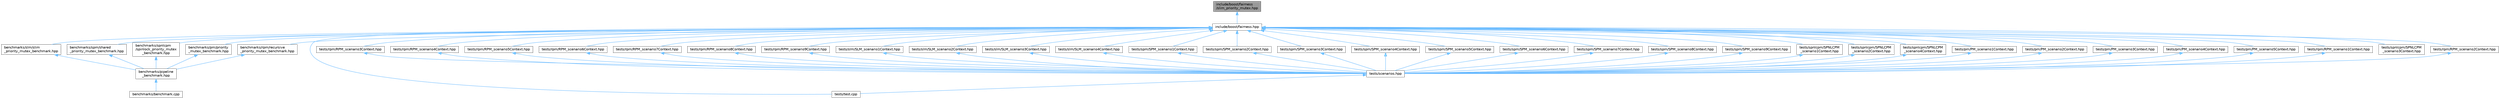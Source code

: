 digraph "include/boost/fairness/slim_priority_mutex.hpp"
{
 // LATEX_PDF_SIZE
  bgcolor="transparent";
  edge [fontname=Helvetica,fontsize=10,labelfontname=Helvetica,labelfontsize=10];
  node [fontname=Helvetica,fontsize=10,shape=box,height=0.2,width=0.4];
  Node1 [id="Node000001",label="include/boost/fairness\l/slim_priority_mutex.hpp",height=0.2,width=0.4,color="gray40", fillcolor="grey60", style="filled", fontcolor="black",tooltip="This file contains the implementation of the slim_priority_mutex."];
  Node1 -> Node2 [id="edge1_Node000001_Node000002",dir="back",color="steelblue1",style="solid",tooltip=" "];
  Node2 [id="Node000002",label="include/boost/fairness.hpp",height=0.2,width=0.4,color="grey40", fillcolor="white", style="filled",URL="$fairness_8hpp.html",tooltip="This file contains the all the includes required by the library."];
  Node2 -> Node3 [id="edge2_Node000002_Node000003",dir="back",color="steelblue1",style="solid",tooltip=" "];
  Node3 [id="Node000003",label="benchmarks/pm/priority\l_mutex_benchmark.hpp",height=0.2,width=0.4,color="grey40", fillcolor="white", style="filled",URL="$priority__mutex__benchmark_8hpp.html",tooltip="Alias priority_mutex_benchmark."];
  Node3 -> Node4 [id="edge3_Node000003_Node000004",dir="back",color="steelblue1",style="solid",tooltip=" "];
  Node4 [id="Node000004",label="benchmarks/pipeline\l_benchmark.hpp",height=0.2,width=0.4,color="grey40", fillcolor="white", style="filled",URL="$pipeline__benchmark_8hpp.html",tooltip="Alias pipeline_benchmark."];
  Node4 -> Node5 [id="edge4_Node000004_Node000005",dir="back",color="steelblue1",style="solid",tooltip=" "];
  Node5 [id="Node000005",label="benchmarks/benchmark.cpp",height=0.2,width=0.4,color="grey40", fillcolor="white", style="filled",URL="$benchmark_8cpp.html",tooltip="Alias benchmark."];
  Node2 -> Node6 [id="edge5_Node000002_Node000006",dir="back",color="steelblue1",style="solid",tooltip=" "];
  Node6 [id="Node000006",label="benchmarks/rpm/recursive\l_priority_mutex_benchmark.hpp",height=0.2,width=0.4,color="grey40", fillcolor="white", style="filled",URL="$recursive__priority__mutex__benchmark_8hpp.html",tooltip="Alias recursive_priority_mutex_benchmark."];
  Node6 -> Node4 [id="edge6_Node000006_Node000004",dir="back",color="steelblue1",style="solid",tooltip=" "];
  Node2 -> Node7 [id="edge7_Node000002_Node000007",dir="back",color="steelblue1",style="solid",tooltip=" "];
  Node7 [id="Node000007",label="benchmarks/slm/slim\l_priority_mutex_benchmark.hpp",height=0.2,width=0.4,color="grey40", fillcolor="white", style="filled",URL="$slim__priority__mutex__benchmark_8hpp.html",tooltip="Alias slim_priority_mutex_benchmark."];
  Node7 -> Node4 [id="edge8_Node000007_Node000004",dir="back",color="steelblue1",style="solid",tooltip=" "];
  Node2 -> Node8 [id="edge9_Node000002_Node000008",dir="back",color="steelblue1",style="solid",tooltip=" "];
  Node8 [id="Node000008",label="benchmarks/spm/shared\l_priority_mutex_benchmark.hpp",height=0.2,width=0.4,color="grey40", fillcolor="white", style="filled",URL="$shared__priority__mutex__benchmark_8hpp.html",tooltip="Alias shared_priority_mutex_benchmark."];
  Node8 -> Node4 [id="edge10_Node000008_Node000004",dir="back",color="steelblue1",style="solid",tooltip=" "];
  Node2 -> Node9 [id="edge11_Node000002_Node000009",dir="back",color="steelblue1",style="solid",tooltip=" "];
  Node9 [id="Node000009",label="benchmarks/spnlcpm\l/spinlock_priority_mutex\l_benchmark.hpp",height=0.2,width=0.4,color="grey40", fillcolor="white", style="filled",URL="$spinlock__priority__mutex__benchmark_8hpp.html",tooltip="Alias spinlock_priority_mutex_benchmark."];
  Node9 -> Node4 [id="edge12_Node000009_Node000004",dir="back",color="steelblue1",style="solid",tooltip=" "];
  Node2 -> Node10 [id="edge13_Node000002_Node000010",dir="back",color="steelblue1",style="solid",tooltip=" "];
  Node10 [id="Node000010",label="tests/pm/PM_scenario1Context.hpp",height=0.2,width=0.4,color="grey40", fillcolor="white", style="filled",URL="$_p_m__scenario1_context_8hpp.html",tooltip="Alias PM_scenario1Context."];
  Node10 -> Node11 [id="edge14_Node000010_Node000011",dir="back",color="steelblue1",style="solid",tooltip=" "];
  Node11 [id="Node000011",label="tests/scenarios.hpp",height=0.2,width=0.4,color="grey40", fillcolor="white", style="filled",URL="$scenarios_8hpp.html",tooltip="Alias scenarios."];
  Node11 -> Node12 [id="edge15_Node000011_Node000012",dir="back",color="steelblue1",style="solid",tooltip=" "];
  Node12 [id="Node000012",label="tests/test.cpp",height=0.2,width=0.4,color="grey40", fillcolor="white", style="filled",URL="$test_8cpp.html",tooltip="Alias test."];
  Node2 -> Node13 [id="edge16_Node000002_Node000013",dir="back",color="steelblue1",style="solid",tooltip=" "];
  Node13 [id="Node000013",label="tests/pm/PM_scenario2Context.hpp",height=0.2,width=0.4,color="grey40", fillcolor="white", style="filled",URL="$_p_m__scenario2_context_8hpp.html",tooltip="Alias PM_scenario2Context."];
  Node13 -> Node11 [id="edge17_Node000013_Node000011",dir="back",color="steelblue1",style="solid",tooltip=" "];
  Node2 -> Node14 [id="edge18_Node000002_Node000014",dir="back",color="steelblue1",style="solid",tooltip=" "];
  Node14 [id="Node000014",label="tests/pm/PM_scenario3Context.hpp",height=0.2,width=0.4,color="grey40", fillcolor="white", style="filled",URL="$_p_m__scenario3_context_8hpp.html",tooltip="Alias PM_scenario3Context."];
  Node14 -> Node11 [id="edge19_Node000014_Node000011",dir="back",color="steelblue1",style="solid",tooltip=" "];
  Node2 -> Node15 [id="edge20_Node000002_Node000015",dir="back",color="steelblue1",style="solid",tooltip=" "];
  Node15 [id="Node000015",label="tests/pm/PM_scenario4Context.hpp",height=0.2,width=0.4,color="grey40", fillcolor="white", style="filled",URL="$_p_m__scenario4_context_8hpp.html",tooltip="Alias PM_scenario4Context."];
  Node15 -> Node11 [id="edge21_Node000015_Node000011",dir="back",color="steelblue1",style="solid",tooltip=" "];
  Node2 -> Node16 [id="edge22_Node000002_Node000016",dir="back",color="steelblue1",style="solid",tooltip=" "];
  Node16 [id="Node000016",label="tests/pm/PM_scenario5Context.hpp",height=0.2,width=0.4,color="grey40", fillcolor="white", style="filled",URL="$_p_m__scenario5_context_8hpp.html",tooltip="Alias PM_scenario5Context."];
  Node16 -> Node11 [id="edge23_Node000016_Node000011",dir="back",color="steelblue1",style="solid",tooltip=" "];
  Node2 -> Node17 [id="edge24_Node000002_Node000017",dir="back",color="steelblue1",style="solid",tooltip=" "];
  Node17 [id="Node000017",label="tests/rpm/RPM_scenario1Context.hpp",height=0.2,width=0.4,color="grey40", fillcolor="white", style="filled",URL="$_r_p_m__scenario1_context_8hpp.html",tooltip="Alias RPM_scenario1Context."];
  Node17 -> Node11 [id="edge25_Node000017_Node000011",dir="back",color="steelblue1",style="solid",tooltip=" "];
  Node2 -> Node18 [id="edge26_Node000002_Node000018",dir="back",color="steelblue1",style="solid",tooltip=" "];
  Node18 [id="Node000018",label="tests/rpm/RPM_scenario2Context.hpp",height=0.2,width=0.4,color="grey40", fillcolor="white", style="filled",URL="$_r_p_m__scenario2_context_8hpp.html",tooltip="Alias RPM_scenario2Context."];
  Node18 -> Node11 [id="edge27_Node000018_Node000011",dir="back",color="steelblue1",style="solid",tooltip=" "];
  Node2 -> Node19 [id="edge28_Node000002_Node000019",dir="back",color="steelblue1",style="solid",tooltip=" "];
  Node19 [id="Node000019",label="tests/rpm/RPM_scenario3Context.hpp",height=0.2,width=0.4,color="grey40", fillcolor="white", style="filled",URL="$_r_p_m__scenario3_context_8hpp.html",tooltip="Alias RPM_scenario3Context."];
  Node19 -> Node11 [id="edge29_Node000019_Node000011",dir="back",color="steelblue1",style="solid",tooltip=" "];
  Node2 -> Node20 [id="edge30_Node000002_Node000020",dir="back",color="steelblue1",style="solid",tooltip=" "];
  Node20 [id="Node000020",label="tests/rpm/RPM_scenario4Context.hpp",height=0.2,width=0.4,color="grey40", fillcolor="white", style="filled",URL="$_r_p_m__scenario4_context_8hpp.html",tooltip="Alias RPM_scenario4Context."];
  Node20 -> Node11 [id="edge31_Node000020_Node000011",dir="back",color="steelblue1",style="solid",tooltip=" "];
  Node2 -> Node21 [id="edge32_Node000002_Node000021",dir="back",color="steelblue1",style="solid",tooltip=" "];
  Node21 [id="Node000021",label="tests/rpm/RPM_scenario5Context.hpp",height=0.2,width=0.4,color="grey40", fillcolor="white", style="filled",URL="$_r_p_m__scenario5_context_8hpp.html",tooltip="Alias RPM_scenario5Context."];
  Node21 -> Node11 [id="edge33_Node000021_Node000011",dir="back",color="steelblue1",style="solid",tooltip=" "];
  Node2 -> Node22 [id="edge34_Node000002_Node000022",dir="back",color="steelblue1",style="solid",tooltip=" "];
  Node22 [id="Node000022",label="tests/rpm/RPM_scenario6Context.hpp",height=0.2,width=0.4,color="grey40", fillcolor="white", style="filled",URL="$_r_p_m__scenario6_context_8hpp.html",tooltip="Alias RPM_scenario6Context."];
  Node22 -> Node11 [id="edge35_Node000022_Node000011",dir="back",color="steelblue1",style="solid",tooltip=" "];
  Node2 -> Node23 [id="edge36_Node000002_Node000023",dir="back",color="steelblue1",style="solid",tooltip=" "];
  Node23 [id="Node000023",label="tests/rpm/RPM_scenario7Context.hpp",height=0.2,width=0.4,color="grey40", fillcolor="white", style="filled",URL="$_r_p_m__scenario7_context_8hpp.html",tooltip="Alias RPM_scenario7Context."];
  Node23 -> Node11 [id="edge37_Node000023_Node000011",dir="back",color="steelblue1",style="solid",tooltip=" "];
  Node2 -> Node24 [id="edge38_Node000002_Node000024",dir="back",color="steelblue1",style="solid",tooltip=" "];
  Node24 [id="Node000024",label="tests/rpm/RPM_scenario8Context.hpp",height=0.2,width=0.4,color="grey40", fillcolor="white", style="filled",URL="$_r_p_m__scenario8_context_8hpp.html",tooltip="Alias RPM_scenario8Context."];
  Node24 -> Node11 [id="edge39_Node000024_Node000011",dir="back",color="steelblue1",style="solid",tooltip=" "];
  Node2 -> Node25 [id="edge40_Node000002_Node000025",dir="back",color="steelblue1",style="solid",tooltip=" "];
  Node25 [id="Node000025",label="tests/rpm/RPM_scenario9Context.hpp",height=0.2,width=0.4,color="grey40", fillcolor="white", style="filled",URL="$_r_p_m__scenario9_context_8hpp.html",tooltip="Alias RPM_scenario9Context."];
  Node25 -> Node11 [id="edge41_Node000025_Node000011",dir="back",color="steelblue1",style="solid",tooltip=" "];
  Node2 -> Node26 [id="edge42_Node000002_Node000026",dir="back",color="steelblue1",style="solid",tooltip=" "];
  Node26 [id="Node000026",label="tests/slm/SLM_scenario1Context.hpp",height=0.2,width=0.4,color="grey40", fillcolor="white", style="filled",URL="$_s_l_m__scenario1_context_8hpp.html",tooltip="Alias SLM_scenario1Context."];
  Node26 -> Node11 [id="edge43_Node000026_Node000011",dir="back",color="steelblue1",style="solid",tooltip=" "];
  Node2 -> Node27 [id="edge44_Node000002_Node000027",dir="back",color="steelblue1",style="solid",tooltip=" "];
  Node27 [id="Node000027",label="tests/slm/SLM_scenario2Context.hpp",height=0.2,width=0.4,color="grey40", fillcolor="white", style="filled",URL="$_s_l_m__scenario2_context_8hpp.html",tooltip="Alias SLM_scenario2Context."];
  Node27 -> Node11 [id="edge45_Node000027_Node000011",dir="back",color="steelblue1",style="solid",tooltip=" "];
  Node2 -> Node28 [id="edge46_Node000002_Node000028",dir="back",color="steelblue1",style="solid",tooltip=" "];
  Node28 [id="Node000028",label="tests/slm/SLM_scenario3Context.hpp",height=0.2,width=0.4,color="grey40", fillcolor="white", style="filled",URL="$_s_l_m__scenario3_context_8hpp.html",tooltip="Alias SLM_scenario3Context."];
  Node28 -> Node11 [id="edge47_Node000028_Node000011",dir="back",color="steelblue1",style="solid",tooltip=" "];
  Node2 -> Node29 [id="edge48_Node000002_Node000029",dir="back",color="steelblue1",style="solid",tooltip=" "];
  Node29 [id="Node000029",label="tests/slm/SLM_scenario4Context.hpp",height=0.2,width=0.4,color="grey40", fillcolor="white", style="filled",URL="$_s_l_m__scenario4_context_8hpp.html",tooltip="Alias SLM_scenario4Context."];
  Node29 -> Node11 [id="edge49_Node000029_Node000011",dir="back",color="steelblue1",style="solid",tooltip=" "];
  Node2 -> Node30 [id="edge50_Node000002_Node000030",dir="back",color="steelblue1",style="solid",tooltip=" "];
  Node30 [id="Node000030",label="tests/spm/SPM_scenario1Context.hpp",height=0.2,width=0.4,color="grey40", fillcolor="white", style="filled",URL="$_s_p_m__scenario1_context_8hpp.html",tooltip="Alias SPM_scenario1Context."];
  Node30 -> Node11 [id="edge51_Node000030_Node000011",dir="back",color="steelblue1",style="solid",tooltip=" "];
  Node2 -> Node31 [id="edge52_Node000002_Node000031",dir="back",color="steelblue1",style="solid",tooltip=" "];
  Node31 [id="Node000031",label="tests/spm/SPM_scenario2Context.hpp",height=0.2,width=0.4,color="grey40", fillcolor="white", style="filled",URL="$_s_p_m__scenario2_context_8hpp.html",tooltip="Alias SPM_scenario2Context."];
  Node31 -> Node11 [id="edge53_Node000031_Node000011",dir="back",color="steelblue1",style="solid",tooltip=" "];
  Node2 -> Node32 [id="edge54_Node000002_Node000032",dir="back",color="steelblue1",style="solid",tooltip=" "];
  Node32 [id="Node000032",label="tests/spm/SPM_scenario3Context.hpp",height=0.2,width=0.4,color="grey40", fillcolor="white", style="filled",URL="$_s_p_m__scenario3_context_8hpp.html",tooltip="Alias SPM_scenario3Context."];
  Node32 -> Node11 [id="edge55_Node000032_Node000011",dir="back",color="steelblue1",style="solid",tooltip=" "];
  Node2 -> Node33 [id="edge56_Node000002_Node000033",dir="back",color="steelblue1",style="solid",tooltip=" "];
  Node33 [id="Node000033",label="tests/spm/SPM_scenario4Context.hpp",height=0.2,width=0.4,color="grey40", fillcolor="white", style="filled",URL="$_s_p_m__scenario4_context_8hpp.html",tooltip="Alias SPM_scenario4Context."];
  Node33 -> Node11 [id="edge57_Node000033_Node000011",dir="back",color="steelblue1",style="solid",tooltip=" "];
  Node2 -> Node34 [id="edge58_Node000002_Node000034",dir="back",color="steelblue1",style="solid",tooltip=" "];
  Node34 [id="Node000034",label="tests/spm/SPM_scenario5Context.hpp",height=0.2,width=0.4,color="grey40", fillcolor="white", style="filled",URL="$_s_p_m__scenario5_context_8hpp.html",tooltip="Alias SPM_scenario5Context."];
  Node34 -> Node11 [id="edge59_Node000034_Node000011",dir="back",color="steelblue1",style="solid",tooltip=" "];
  Node2 -> Node35 [id="edge60_Node000002_Node000035",dir="back",color="steelblue1",style="solid",tooltip=" "];
  Node35 [id="Node000035",label="tests/spm/SPM_scenario6Context.hpp",height=0.2,width=0.4,color="grey40", fillcolor="white", style="filled",URL="$_s_p_m__scenario6_context_8hpp.html",tooltip="Alias SPM_scenario6Context."];
  Node35 -> Node11 [id="edge61_Node000035_Node000011",dir="back",color="steelblue1",style="solid",tooltip=" "];
  Node2 -> Node36 [id="edge62_Node000002_Node000036",dir="back",color="steelblue1",style="solid",tooltip=" "];
  Node36 [id="Node000036",label="tests/spm/SPM_scenario7Context.hpp",height=0.2,width=0.4,color="grey40", fillcolor="white", style="filled",URL="$_s_p_m__scenario7_context_8hpp.html",tooltip="Alias SPM_scenario7Context."];
  Node36 -> Node11 [id="edge63_Node000036_Node000011",dir="back",color="steelblue1",style="solid",tooltip=" "];
  Node2 -> Node37 [id="edge64_Node000002_Node000037",dir="back",color="steelblue1",style="solid",tooltip=" "];
  Node37 [id="Node000037",label="tests/spm/SPM_scenario8Context.hpp",height=0.2,width=0.4,color="grey40", fillcolor="white", style="filled",URL="$_s_p_m__scenario8_context_8hpp.html",tooltip="Alias SPM_scenario8Context."];
  Node37 -> Node11 [id="edge65_Node000037_Node000011",dir="back",color="steelblue1",style="solid",tooltip=" "];
  Node2 -> Node38 [id="edge66_Node000002_Node000038",dir="back",color="steelblue1",style="solid",tooltip=" "];
  Node38 [id="Node000038",label="tests/spm/SPM_scenario9Context.hpp",height=0.2,width=0.4,color="grey40", fillcolor="white", style="filled",URL="$_s_p_m__scenario9_context_8hpp.html",tooltip="Alias SPM_scenario9Context."];
  Node38 -> Node11 [id="edge67_Node000038_Node000011",dir="back",color="steelblue1",style="solid",tooltip=" "];
  Node2 -> Node39 [id="edge68_Node000002_Node000039",dir="back",color="steelblue1",style="solid",tooltip=" "];
  Node39 [id="Node000039",label="tests/spnlcpm/SPNLCPM\l_scenario1Context.hpp",height=0.2,width=0.4,color="grey40", fillcolor="white", style="filled",URL="$_s_p_n_l_c_p_m__scenario1_context_8hpp.html",tooltip="Alias SPNLCPM_scenario1Context."];
  Node39 -> Node11 [id="edge69_Node000039_Node000011",dir="back",color="steelblue1",style="solid",tooltip=" "];
  Node2 -> Node40 [id="edge70_Node000002_Node000040",dir="back",color="steelblue1",style="solid",tooltip=" "];
  Node40 [id="Node000040",label="tests/spnlcpm/SPNLCPM\l_scenario2Context.hpp",height=0.2,width=0.4,color="grey40", fillcolor="white", style="filled",URL="$_s_p_n_l_c_p_m__scenario2_context_8hpp.html",tooltip="Alias SPNLCPM_scenario2Context."];
  Node40 -> Node11 [id="edge71_Node000040_Node000011",dir="back",color="steelblue1",style="solid",tooltip=" "];
  Node2 -> Node41 [id="edge72_Node000002_Node000041",dir="back",color="steelblue1",style="solid",tooltip=" "];
  Node41 [id="Node000041",label="tests/spnlcpm/SPNLCPM\l_scenario3Context.hpp",height=0.2,width=0.4,color="grey40", fillcolor="white", style="filled",URL="$_s_p_n_l_c_p_m__scenario3_context_8hpp.html",tooltip="Alias SPNLCPM_scenario3Context."];
  Node2 -> Node42 [id="edge73_Node000002_Node000042",dir="back",color="steelblue1",style="solid",tooltip=" "];
  Node42 [id="Node000042",label="tests/spnlcpm/SPNLCPM\l_scenario4Context.hpp",height=0.2,width=0.4,color="grey40", fillcolor="white", style="filled",URL="$_s_p_n_l_c_p_m__scenario4_context_8hpp.html",tooltip="Alias SPNLCPM_scenario4Context."];
  Node42 -> Node11 [id="edge74_Node000042_Node000011",dir="back",color="steelblue1",style="solid",tooltip=" "];
  Node2 -> Node12 [id="edge75_Node000002_Node000012",dir="back",color="steelblue1",style="solid",tooltip=" "];
}
